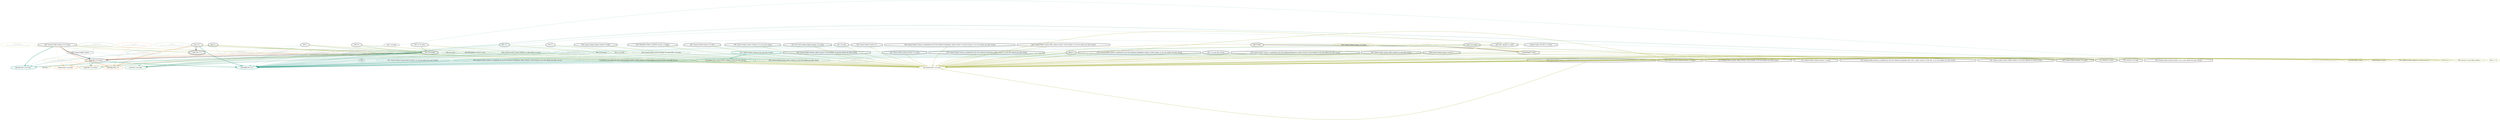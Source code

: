 strict digraph {
    node [shape=box];
    graph [splines=curved];
    1917 [label="SPDXLicense\nd35124e109967fafd3c2141bc1d1e8d7"
         ,fontcolor=gray
         ,color="#b8bf62"
         ,fillcolor="beige;1"
         ,shape=ellipse];
    1918 [label="spdx:GPL-2.0+"
         ,shape=tripleoctagon];
    1919 [label="GPL-2.0+"
         ,shape=doubleoctagon];
    1920 [label="GNU General Public License v2.0 or later"
         ,shape=doubleoctagon];
    1934 [label="SPDXLicense\n6d010dc771f702236e3fc3d1f49ee863"
         ,fontcolor=gray
         ,color="#b8bf62"
         ,fillcolor="beige;1"
         ,shape=ellipse];
    1935 [label="spdx:GPL-2.0-or-later"
         ,shape=doubleoctagon];
    1936 [label="GPL-2.0-or-later"
         ,shape=doubleoctagon];
    6508 [label="FedoraEntry\nd1930e146be1eec88bba36a575f70952"
         ,fontcolor=gray
         ,color="#e09d4b"
         ,fillcolor="beige;1"
         ,shape=ellipse];
    6509 [label="Fedora:GPL-2.0-or-later"
         ,color="#e09d4b"
         ,shape=doubleoctagon];
    6510 [label="GPLv2+"
         ,shape=doubleoctagon];
    9343 [label="GNU General Public License"
         ,shape=octagon];
    9351 [label="BlueOakCouncil\nac1fcfe815cb7369bbf2b9fbd0c70211"
         ,fontcolor=gray
         ,color="#00876c"
         ,fillcolor="beige;1"
         ,shape=ellipse];
    9352 [label="BlueOak:GPL-2.0-or-later"
         ,color="#00876c"
         ,shape=doubleoctagon];
    9582 [label="OSADLRule\n95bf73dc38427c8237122026215fd419"
         ,fontcolor=gray
         ,color="#58a066"
         ,fillcolor="beige;1"
         ,shape=ellipse];
    9583 [label="osadl:GPL-2.0-or-later"
         ,color="#58a066"
         ,shape=doubleoctagon];
    9874 [label="OSADLMatrix\n1d6c85dcb50f15f9e395238831b04552"
         ,fontcolor=gray
         ,color="#58a066"
         ,fillcolor="beige;1"
         ,shape=ellipse];
    10244 [label="fsf:GPLv2"
          ,color="#deb256"
          ,shape=octagon];
    16572 [label="ScancodeData\nc587fa3c01be1e80eb83dfd077950066"
          ,fontcolor=gray
          ,color="#dac767"
          ,fillcolor="beige;1"
          ,shape=ellipse];
    16573 [label="scancode:gpl-2.0-plus"
          ,shape=doubleoctagon];
    16574 [label="gpl-2.0-plus"
          ,shape=doubleoctagon];
    16575 [label="GPL 2.0 or later"
          ,shape=doubleoctagon];
    16576 [label="GNU General Public License 2.0 or later"
          ,color="#dac767"
          ,shape=doubleoctagon];
    25907 [label="Fossology\nbd8152858611b46603cc2f1a1d2603e3"
          ,fontcolor=gray
          ,color="#e18745"
          ,fillcolor="beige;1"
          ,shape=ellipse];
    25908 [label="fossology:GPL-2.0+"
          ,color="#e18745"
          ,shape=doubleoctagon];
    27164 [label=GPL,shape=octagon];
    28717 [label="OrtLicenseCategorization\n8db214ac91be3845df6c29ba4b9ce030"
          ,fontcolor=gray
          ,color="#e06f45"
          ,fillcolor="beige;1"
          ,shape=ellipse];
    35477 [label="OrtLicenseCategorization\nd3f0491e24d456b4dab7c9f9713f8a8d"
          ,fontcolor=gray
          ,color="#e09d4b"
          ,fillcolor="beige;1"
          ,shape=ellipse];
    36901 [label="CavilLicenseChange\n9391e4a04edde41586884cb494e07b20"
          ,fontcolor=gray
          ,color="#379469"
          ,fillcolor="beige;1"
          ,shape=ellipse];
    36902 [label="cavil:GPL-2.0-or-later"
          ,color="#379469"
          ,shape=doubleoctagon];
    36903 [label="GNU General Public License version 2 or later"
          ,shape=doubleoctagon];
    36904 [label="GNU General Public License version 2 or later (GPL v2 or later)"
          ,color="#379469"
          ,shape=octagon];
    36905 [label="GNU General Public License version 2 or later (GPLv2 or later)"
          ,color="#379469"
          ,shape=octagon];
    36906 [label="GPL v2 or later"
          ,shape=octagon];
    36907 [label="GPL v2+"
          ,shape=doubleoctagon];
    36908 [label="GPL v2.0 or later"
          ,color="#379469"
          ,shape=octagon];
    36909 [label="GPL-2+"
          ,shape=doubleoctagon];
    36910 [label="GPL-2.0 or later"
          ,color="#379469"
          ,shape=octagon];
    36911 [label="GPL2+"
          ,shape=doubleoctagon];
    36912 [label="GPLv2 or later"
          ,color="#379469"
          ,shape=octagon];
    36913 [label="libGeoIPUpdate is GPLv2 or later"
          ,color="#379469"
          ,shape=octagon];
    42767 [label="MetaeffektLicense\nc6f23014bcfb4dd87b8c5683a75b9c9d"
          ,fontcolor=gray
          ,color="#00876c"
          ,fillcolor="beige;1"
          ,shape=ellipse];
    42768 [label="metaeffekt:GPL-2.0+"
          ,color="#00876c"
          ,shape=doubleoctagon];
    42769 [label="metaeffekt:GNU General Public License 2.0 (or any later version)"
          ,color="#00876c"
          ,shape=doubleoctagon];
    42770 [label="GNU General Public License 2.0 (or any later version)"
          ,color="#00876c"
          ,shape=doubleoctagon];
    42771 [label="GNU GENERAL PUBLIC LICENSE version 2 or higher"
          ,shape=doubleoctagon];
    42772 [label="GNU General Public License (GPL) version 2, or any later version"
          ,shape=doubleoctagon];
    42773 [label="GNU General Public License v2 or later"
          ,shape=doubleoctagon];
    42774 [label="GNU General Public License version 2+"
          ,shape=doubleoctagon];
    42775 [label="GNU General Public License, Version 2.0 or any later version"
          ,shape=doubleoctagon];
    42776 [label="GNU General Public License; either version 2 of the License, or (at your option) any later version"
          ,shape=doubleoctagon];
    42777 [label="GNU LGP (GNU General Public License), V2 or later"
          ,shape=doubleoctagon];
    42778 [label="GNU General Public License version 2.0 or later"
          ,shape=doubleoctagon];
    42779 [label="GPL 2 or later"
          ,shape=doubleoctagon];
    42780 [label="GPLv2 +"
          ,shape=doubleoctagon];
    42781 [label="GNU General Public License v2+"
          ,shape=doubleoctagon];
    42782 [label="GNU General Public License as published by the Free Software Foundation; either version 2 of the License, or (at your option) any later version"
          ,shape=doubleoctagon];
    42783 [label="GNU General Public License as published by the Free Software Foundation; either version 2 of of the License, or (at your option) any later version"
          ,shape=doubleoctagon];
    42784 [label="GNU General Public License as published by the Free Software Foundation; either version 2, or (at your option) any later version"
          ,shape=doubleoctagon];
    42785 [label="GNU General Public License (GPL), either version 2 of the License, or (at your option) any later version"
          ,shape=doubleoctagon];
    42786 [label="GNU General Public License as published by the Free Software Foundation; version 2 of the License, or (at your option) any later version"
          ,shape=doubleoctagon];
    42787 [label="GNU GPL, Version 2 or later"
          ,shape=doubleoctagon];
    42788 [label="GPL v2 or any later version"
          ,shape=doubleoctagon];
    42789 [label="licensed under the GPLv2 (or later)"
          ,shape=doubleoctagon];
    42790 [label="GPL version 2 or later"
          ,shape=doubleoctagon];
    42791 [label="GPL version 2.0 or later"
          ,shape=doubleoctagon];
    42792 [label="GNU General Public License version 2 (or, at your option any later version)"
          ,shape=doubleoctagon];
    42793 [label="GNU General Public License as published by the Free Software Foundation, either version 2 of the License, or (at your option) any later version"
          ,shape=doubleoctagon];
    42794 [label="GNU General Public License (version 2 or higher)"
          ,shape=doubleoctagon];
    42795 [label="GNU General Public License, either Version 2 of the license, or (at your option) any later version"
          ,shape=doubleoctagon];
    42796 [label="GNU General Public License (version 2 or later)"
          ,shape=doubleoctagon];
    42797 [label="GNU General Public License as published by the Free Software Foundation (the \"GPL\"); either version 2 of the GPL, or (at your option) any later version"
          ,shape=doubleoctagon];
    42798 [label="GNU General Public License, either version 2 or (at your opinion) any newer version"
          ,shape=doubleoctagon];
    42799 [label="GNU General Public License, V2 or later"
          ,shape=doubleoctagon];
    42800 [label="GNU General Public License either version 2 or (at your option) any later version"
          ,color="#00876c"
          ,shape=octagon];
    42801 [label="GNU General Public License, as published by the Free Sofware Foundation; either version 2 of the license or (at your option) any later version"
          ,color="#00876c"
          ,shape=octagon];
    42802 [label="is licensed to you under the GNU General Public License. Either version 2 of the License, or (at your option) any later version"
          ,color="#00876c"
          ,shape=octagon];
    42803 [label="GNU General Public License (GPL), version 2, or at your option any later version"
          ,color="#00876c"
          ,shape=octagon];
    49976 [label="HermineLicense\n90c56dec6e4cf77555ca415322781dd6"
          ,fontcolor=gray
          ,color="#dc574a"
          ,fillcolor="beige;1"
          ,shape=ellipse];
    50554 [label="FossLicense\n8a426b3797f8f4326b3eb0b3f3958acd"
          ,fontcolor=gray
          ,color="#b8bf62"
          ,fillcolor="beige;1"
          ,shape=ellipse];
    50555 [label="foss-license:GPL 2.0 or later"
          ,color="#b8bf62"
          ,shape=doubleoctagon];
    50556 [label="GPL2.0+"
          ,shape=doubleoctagon];
    50557 [label="GPL (v2 or later)"
          ,shape=doubleoctagon];
    50558 [label="scancode://gpl-2.0-plus"
          ,color="#b8bf62"
          ,shape=doubleoctagon];
    50559 [label="scancode:gpl-2.0-plus"
          ,color="#b8bf62"
          ,shape=doubleoctagon];
    50560 [label="GNU General Public License v2 or later (GPLv2+)"
          ,color="#b8bf62"
          ,shape=doubleoctagon];
    50561 [label="GPLv2.0+"
          ,color="#b8bf62"
          ,shape=doubleoctagon];
    50562 [label="GPL version 2 or any later version"
          ,color="#b8bf62"
          ,shape=doubleoctagon];
    50563 [label="GPL (>= 2)"
          ,color="#b8bf62"
          ,shape=doubleoctagon];
    56001 [label="Curation\n5efc6622c8740d6d0be80eb30a661dc7"
          ,fontcolor=gray
          ,color="#78ab63"
          ,fillcolor="beige;1"
          ,shape=ellipse];
    1917 -> 1918 [weight=0.5
                 ,color="#b8bf62"];
    1918 -> 10244 [style=dashed
                  ,arrowhead=vee
                  ,weight=0.5
                  ,color="#deb256"];
    1919 -> 1918 [style=bold
                 ,arrowhead=vee
                 ,weight=0.7];
    1919 -> 1936 [style=bold
                 ,arrowhead=vee
                 ,weight=0.7
                 ,color="#78ab63"];
    1919 -> 25908 [style=bold
                  ,arrowhead=vee
                  ,weight=0.7
                  ,color="#e18745"];
    1919 -> 36902 [style=dashed
                  ,arrowhead=vee
                  ,weight=0.5
                  ,color="#379469"];
    1919 -> 42768 [style=bold
                  ,arrowhead=vee
                  ,weight=0.7
                  ,color="#00876c"];
    1919 -> 42768 [style=bold
                  ,arrowhead=vee
                  ,weight=0.7
                  ,color="#00876c"];
    1919 -> 50555 [style=bold
                  ,arrowhead=vee
                  ,weight=0.7
                  ,color="#b8bf62"];
    1920 -> 1918 [style=bold
                 ,arrowhead=vee
                 ,weight=0.7
                 ,color="#b8bf62"];
    1920 -> 1935 [style=bold
                 ,arrowhead=vee
                 ,weight=0.7];
    1920 -> 6509 [style=dashed
                 ,arrowhead=vee
                 ,weight=0.5
                 ,color="#e09d4b"];
    1920 -> 9352 [style=bold
                 ,arrowhead=vee
                 ,weight=0.7
                 ,color="#00876c"];
    1920 -> 25908 [style=bold
                  ,arrowhead=vee
                  ,weight=0.7
                  ,color="#e18745"];
    1920 -> 42768 [style=dashed
                  ,arrowhead=vee
                  ,weight=0.5
                  ,color="#00876c"];
    1920 -> 50555 [style=bold
                  ,arrowhead=vee
                  ,weight=0.7
                  ,color="#b8bf62"];
    1934 -> 1935 [weight=0.5
                 ,color="#b8bf62"];
    1935 -> 6509 [style=bold
                 ,arrowhead=vee
                 ,weight=0.7
                 ,color="#e09d4b"];
    1935 -> 9583 [style=bold
                 ,arrowhead=vee
                 ,weight=0.7
                 ,color="#58a066"];
    1935 -> 10244 [style=dashed
                  ,arrowhead=vee
                  ,weight=0.5
                  ,color="#deb256"];
    1935 -> 42768 [style=bold
                  ,arrowhead=vee
                  ,weight=0.7
                  ,color="#00876c"];
    1936 -> 1935 [style=bold
                 ,arrowhead=vee
                 ,weight=0.7];
    1936 -> 6509 [style=bold
                 ,arrowhead=vee
                 ,weight=0.7
                 ,color="#e09d4b"];
    1936 -> 9352 [style=bold
                 ,arrowhead=vee
                 ,weight=0.7
                 ,color="#00876c"];
    1936 -> 9583 [style=bold
                 ,arrowhead=vee
                 ,weight=0.7
                 ,color="#58a066"];
    1936 -> 36902 [style=bold
                  ,arrowhead=vee
                  ,weight=0.7
                  ,color="#379469"];
    1936 -> 36902 [style=bold
                  ,arrowhead=vee
                  ,weight=0.7
                  ,color="#379469"];
    1936 -> 42768 [style=dashed
                  ,arrowhead=vee
                  ,weight=0.5
                  ,color="#00876c"];
    6508 -> 6509 [weight=0.5
                 ,color="#e09d4b"];
    6510 -> 6509 [style=dashed
                 ,arrowhead=vee
                 ,weight=0.5
                 ,color="#e09d4b"];
    6510 -> 36902 [style=dashed
                  ,arrowhead=vee
                  ,weight=0.5
                  ,color="#379469"];
    6510 -> 42768 [style=dashed
                  ,arrowhead=vee
                  ,weight=0.5
                  ,color="#00876c"];
    6510 -> 50555 [style=bold
                  ,arrowhead=vee
                  ,weight=0.7
                  ,color="#b8bf62"];
    9343 -> 9352 [style=dashed
                 ,arrowhead=vee
                 ,weight=0.5
                 ,color="#00876c"];
    9351 -> 9352 [weight=0.5
                 ,color="#00876c"];
    9582 -> 9583 [weight=0.5
                 ,color="#58a066"];
    9874 -> 9583 [weight=0.5
                 ,color="#58a066"];
    16572 -> 16573 [weight=0.5
                   ,color="#dac767"];
    16573 -> 42768 [style=dashed
                   ,arrowhead=vee
                   ,weight=0.5
                   ,color="#00876c"];
    16573 -> 50555 [style=bold
                   ,arrowhead=vee
                   ,weight=0.7
                   ,color="#b8bf62"];
    16574 -> 16573 [style=bold
                   ,arrowhead=vee
                   ,weight=0.7];
    16575 -> 16573 [style=bold
                   ,arrowhead=vee
                   ,weight=0.7
                   ,color="#dac767"];
    16575 -> 50555 [style=bold
                   ,arrowhead=vee
                   ,weight=0.7
                   ,color="#b8bf62"];
    16576 -> 16573 [style=bold
                   ,arrowhead=vee
                   ,weight=0.7
                   ,color="#dac767"];
    25907 -> 25908 [weight=0.5
                   ,color="#e18745"];
    27164 -> 42768 [style=dashed
                   ,arrowhead=vee
                   ,weight=0.5
                   ,color="#00876c"];
    28717 -> 1935 [weight=0.5
                  ,color="#e06f45"];
    35477 -> 1935 [weight=0.5
                  ,color="#e09d4b"];
    36901 -> 36902 [weight=0.5
                   ,color="#379469"];
    36903 -> 36902 [style=dashed
                   ,arrowhead=vee
                   ,weight=0.5
                   ,color="#379469"];
    36903 -> 42768 [style=dashed
                   ,arrowhead=vee
                   ,weight=0.5
                   ,color="#00876c"];
    36903 -> 50555 [style=bold
                   ,arrowhead=vee
                   ,weight=0.7
                   ,color="#b8bf62"];
    36904 -> 36902 [style=dashed
                   ,arrowhead=vee
                   ,weight=0.5
                   ,color="#379469"];
    36905 -> 36902 [style=dashed
                   ,arrowhead=vee
                   ,weight=0.5
                   ,color="#379469"];
    36906 -> 36902 [style=dashed
                   ,arrowhead=vee
                   ,weight=0.5
                   ,color="#379469"];
    36906 -> 42768 [style=dashed
                   ,arrowhead=vee
                   ,weight=0.5
                   ,color="#00876c"];
    36907 -> 36902 [style=dashed
                   ,arrowhead=vee
                   ,weight=0.5
                   ,color="#379469"];
    36907 -> 42768 [style=dashed
                   ,arrowhead=vee
                   ,weight=0.5
                   ,color="#00876c"];
    36907 -> 50555 [style=bold
                   ,arrowhead=vee
                   ,weight=0.7
                   ,color="#b8bf62"];
    36908 -> 36902 [style=dashed
                   ,arrowhead=vee
                   ,weight=0.5
                   ,color="#379469"];
    36909 -> 36902 [style=dashed
                   ,arrowhead=vee
                   ,weight=0.5
                   ,color="#379469"];
    36909 -> 42768 [style=dashed
                   ,arrowhead=vee
                   ,weight=0.5
                   ,color="#00876c"];
    36909 -> 50555 [style=bold
                   ,arrowhead=vee
                   ,weight=0.7
                   ,color="#b8bf62"];
    36910 -> 36902 [style=dashed
                   ,arrowhead=vee
                   ,weight=0.5
                   ,color="#379469"];
    36911 -> 1936 [style=bold
                  ,arrowhead=vee
                  ,weight=0.7
                  ,color="#78ab63"];
    36911 -> 36902 [style=dashed
                   ,arrowhead=vee
                   ,weight=0.5
                   ,color="#379469"];
    36911 -> 42768 [style=dashed
                   ,arrowhead=vee
                   ,weight=0.5
                   ,color="#00876c"];
    36911 -> 50555 [style=bold
                   ,arrowhead=vee
                   ,weight=0.7
                   ,color="#b8bf62"];
    36912 -> 36902 [style=dashed
                   ,arrowhead=vee
                   ,weight=0.5
                   ,color="#379469"];
    36913 -> 36902 [style=dashed
                   ,arrowhead=vee
                   ,weight=0.5
                   ,color="#379469"];
    42767 -> 42768 [weight=0.5
                   ,color="#00876c"];
    42769 -> 42768 [style=bold
                   ,arrowhead=vee
                   ,weight=0.7
                   ,color="#00876c"];
    42770 -> 42769 [style=bold
                   ,arrowhead=vee
                   ,weight=0.7
                   ,color="#00876c"];
    42771 -> 42768 [style=dashed
                   ,arrowhead=vee
                   ,weight=0.5
                   ,color="#00876c"];
    42771 -> 50555 [style=bold
                   ,arrowhead=vee
                   ,weight=0.7
                   ,color="#b8bf62"];
    42772 -> 42768 [style=dashed
                   ,arrowhead=vee
                   ,weight=0.5
                   ,color="#00876c"];
    42772 -> 50555 [style=bold
                   ,arrowhead=vee
                   ,weight=0.7
                   ,color="#b8bf62"];
    42773 -> 42768 [style=dashed
                   ,arrowhead=vee
                   ,weight=0.5
                   ,color="#00876c"];
    42773 -> 50555 [style=bold
                   ,arrowhead=vee
                   ,weight=0.7
                   ,color="#b8bf62"];
    42774 -> 42768 [style=dashed
                   ,arrowhead=vee
                   ,weight=0.5
                   ,color="#00876c"];
    42774 -> 50555 [style=bold
                   ,arrowhead=vee
                   ,weight=0.7
                   ,color="#b8bf62"];
    42775 -> 42768 [style=dashed
                   ,arrowhead=vee
                   ,weight=0.5
                   ,color="#00876c"];
    42775 -> 50555 [style=bold
                   ,arrowhead=vee
                   ,weight=0.7
                   ,color="#b8bf62"];
    42776 -> 42768 [style=dashed
                   ,arrowhead=vee
                   ,weight=0.5
                   ,color="#00876c"];
    42776 -> 50555 [style=bold
                   ,arrowhead=vee
                   ,weight=0.7
                   ,color="#b8bf62"];
    42777 -> 42768 [style=dashed
                   ,arrowhead=vee
                   ,weight=0.5
                   ,color="#00876c"];
    42777 -> 50555 [style=bold
                   ,arrowhead=vee
                   ,weight=0.7
                   ,color="#b8bf62"];
    42778 -> 42768 [style=dashed
                   ,arrowhead=vee
                   ,weight=0.5
                   ,color="#00876c"];
    42778 -> 50555 [style=bold
                   ,arrowhead=vee
                   ,weight=0.7
                   ,color="#b8bf62"];
    42779 -> 42768 [style=dashed
                   ,arrowhead=vee
                   ,weight=0.5
                   ,color="#00876c"];
    42779 -> 50555 [style=bold
                   ,arrowhead=vee
                   ,weight=0.7
                   ,color="#b8bf62"];
    42780 -> 42768 [style=dashed
                   ,arrowhead=vee
                   ,weight=0.5
                   ,color="#00876c"];
    42780 -> 50555 [style=bold
                   ,arrowhead=vee
                   ,weight=0.7
                   ,color="#b8bf62"];
    42781 -> 42768 [style=dashed
                   ,arrowhead=vee
                   ,weight=0.5
                   ,color="#00876c"];
    42781 -> 50555 [style=bold
                   ,arrowhead=vee
                   ,weight=0.7
                   ,color="#b8bf62"];
    42782 -> 42768 [style=dashed
                   ,arrowhead=vee
                   ,weight=0.5
                   ,color="#00876c"];
    42782 -> 50555 [style=bold
                   ,arrowhead=vee
                   ,weight=0.7
                   ,color="#b8bf62"];
    42783 -> 42768 [style=dashed
                   ,arrowhead=vee
                   ,weight=0.5
                   ,color="#00876c"];
    42783 -> 50555 [style=bold
                   ,arrowhead=vee
                   ,weight=0.7
                   ,color="#b8bf62"];
    42784 -> 42768 [style=dashed
                   ,arrowhead=vee
                   ,weight=0.5
                   ,color="#00876c"];
    42784 -> 50555 [style=bold
                   ,arrowhead=vee
                   ,weight=0.7
                   ,color="#b8bf62"];
    42785 -> 42768 [style=dashed
                   ,arrowhead=vee
                   ,weight=0.5
                   ,color="#00876c"];
    42785 -> 50555 [style=bold
                   ,arrowhead=vee
                   ,weight=0.7
                   ,color="#b8bf62"];
    42786 -> 42768 [style=dashed
                   ,arrowhead=vee
                   ,weight=0.5
                   ,color="#00876c"];
    42786 -> 50555 [style=bold
                   ,arrowhead=vee
                   ,weight=0.7
                   ,color="#b8bf62"];
    42787 -> 42768 [style=dashed
                   ,arrowhead=vee
                   ,weight=0.5
                   ,color="#00876c"];
    42787 -> 50555 [style=bold
                   ,arrowhead=vee
                   ,weight=0.7
                   ,color="#b8bf62"];
    42788 -> 42768 [style=dashed
                   ,arrowhead=vee
                   ,weight=0.5
                   ,color="#00876c"];
    42788 -> 50555 [style=bold
                   ,arrowhead=vee
                   ,weight=0.7
                   ,color="#b8bf62"];
    42789 -> 42768 [style=dashed
                   ,arrowhead=vee
                   ,weight=0.5
                   ,color="#00876c"];
    42789 -> 50555 [style=bold
                   ,arrowhead=vee
                   ,weight=0.7
                   ,color="#b8bf62"];
    42790 -> 42768 [style=dashed
                   ,arrowhead=vee
                   ,weight=0.5
                   ,color="#00876c"];
    42790 -> 50555 [style=bold
                   ,arrowhead=vee
                   ,weight=0.7
                   ,color="#b8bf62"];
    42791 -> 42768 [style=dashed
                   ,arrowhead=vee
                   ,weight=0.5
                   ,color="#00876c"];
    42791 -> 50555 [style=bold
                   ,arrowhead=vee
                   ,weight=0.7
                   ,color="#b8bf62"];
    42792 -> 42768 [style=dashed
                   ,arrowhead=vee
                   ,weight=0.5
                   ,color="#00876c"];
    42792 -> 50555 [style=bold
                   ,arrowhead=vee
                   ,weight=0.7
                   ,color="#b8bf62"];
    42793 -> 42768 [style=dashed
                   ,arrowhead=vee
                   ,weight=0.5
                   ,color="#00876c"];
    42793 -> 50555 [style=bold
                   ,arrowhead=vee
                   ,weight=0.7
                   ,color="#b8bf62"];
    42794 -> 42768 [style=dashed
                   ,arrowhead=vee
                   ,weight=0.5
                   ,color="#00876c"];
    42794 -> 50555 [style=bold
                   ,arrowhead=vee
                   ,weight=0.7
                   ,color="#b8bf62"];
    42795 -> 42768 [style=dashed
                   ,arrowhead=vee
                   ,weight=0.5
                   ,color="#00876c"];
    42795 -> 50555 [style=bold
                   ,arrowhead=vee
                   ,weight=0.7
                   ,color="#b8bf62"];
    42796 -> 42768 [style=dashed
                   ,arrowhead=vee
                   ,weight=0.5
                   ,color="#00876c"];
    42796 -> 50555 [style=bold
                   ,arrowhead=vee
                   ,weight=0.7
                   ,color="#b8bf62"];
    42797 -> 42768 [style=dashed
                   ,arrowhead=vee
                   ,weight=0.5
                   ,color="#00876c"];
    42797 -> 50555 [style=bold
                   ,arrowhead=vee
                   ,weight=0.7
                   ,color="#b8bf62"];
    42798 -> 42768 [style=dashed
                   ,arrowhead=vee
                   ,weight=0.5
                   ,color="#00876c"];
    42798 -> 50555 [style=bold
                   ,arrowhead=vee
                   ,weight=0.7
                   ,color="#b8bf62"];
    42799 -> 42768 [style=dashed
                   ,arrowhead=vee
                   ,weight=0.5
                   ,color="#00876c"];
    42799 -> 50555 [style=bold
                   ,arrowhead=vee
                   ,weight=0.7
                   ,color="#b8bf62"];
    42800 -> 42768 [style=dashed
                   ,arrowhead=vee
                   ,weight=0.5
                   ,color="#00876c"];
    42801 -> 42768 [style=dashed
                   ,arrowhead=vee
                   ,weight=0.5
                   ,color="#00876c"];
    42802 -> 42768 [style=dashed
                   ,arrowhead=vee
                   ,weight=0.5
                   ,color="#00876c"];
    42803 -> 42768 [style=dashed
                   ,arrowhead=vee
                   ,weight=0.5
                   ,color="#00876c"];
    49976 -> 1935 [weight=0.5
                  ,color="#dc574a"];
    50554 -> 50555 [weight=0.5
                   ,color="#b8bf62"];
    50556 -> 1936 [style=bold
                  ,arrowhead=vee
                  ,weight=0.7
                  ,color="#78ab63"];
    50556 -> 50555 [style=bold
                   ,arrowhead=vee
                   ,weight=0.7
                   ,color="#b8bf62"];
    50557 -> 1936 [style=bold
                  ,arrowhead=vee
                  ,weight=0.7
                  ,color="#78ab63"];
    50557 -> 50555 [style=bold
                   ,arrowhead=vee
                   ,weight=0.7
                   ,color="#b8bf62"];
    50558 -> 50555 [style=bold
                   ,arrowhead=vee
                   ,weight=0.7
                   ,color="#b8bf62"];
    50559 -> 50555 [style=bold
                   ,arrowhead=vee
                   ,weight=0.7
                   ,color="#b8bf62"];
    50560 -> 50555 [style=bold
                   ,arrowhead=vee
                   ,weight=0.7
                   ,color="#b8bf62"];
    50561 -> 50555 [style=bold
                   ,arrowhead=vee
                   ,weight=0.7
                   ,color="#b8bf62"];
    50562 -> 50555 [style=bold
                   ,arrowhead=vee
                   ,weight=0.7
                   ,color="#b8bf62"];
    50563 -> 50555 [style=bold
                   ,arrowhead=vee
                   ,weight=0.7
                   ,color="#b8bf62"];
    56001 -> 1936 [weight=0.5
                  ,color="#78ab63"];
}
